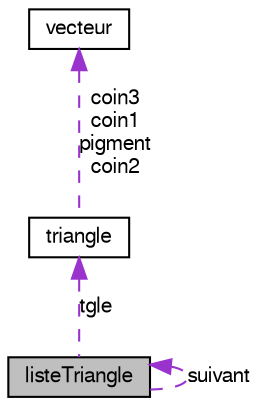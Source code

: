 digraph G
{
  edge [fontname="FreeSans",fontsize="10",labelfontname="FreeSans",labelfontsize="10"];
  node [fontname="FreeSans",fontsize="10",shape=record];
  Node1 [label="listeTriangle",height=0.2,width=0.4,color="black", fillcolor="grey75", style="filled" fontcolor="black"];
  Node2 -> Node1 [dir=back,color="darkorchid3",fontsize="10",style="dashed",label="tgle",fontname="FreeSans"];
  Node2 [label="triangle",height=0.2,width=0.4,color="black", fillcolor="white", style="filled",URL="$structtriangle.html",tooltip="structure définissant un triangle"];
  Node3 -> Node2 [dir=back,color="darkorchid3",fontsize="10",style="dashed",label="coin3\ncoin1\npigment\ncoin2",fontname="FreeSans"];
  Node3 [label="vecteur",height=0.2,width=0.4,color="black", fillcolor="white", style="filled",URL="$structvecteur.html",tooltip="structure définissant un vecteur de taille 3"];
  Node1 -> Node1 [dir=back,color="darkorchid3",fontsize="10",style="dashed",label="suivant",fontname="FreeSans"];
}
